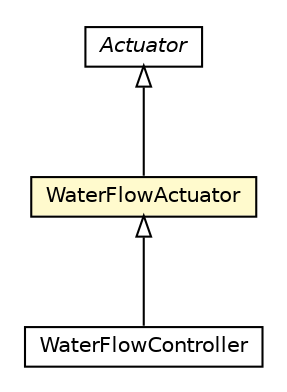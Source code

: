 #!/usr/local/bin/dot
#
# Class diagram 
# Generated by UMLGraph version R5_6-24-gf6e263 (http://www.umlgraph.org/)
#

digraph G {
	edge [fontname="Helvetica",fontsize=10,labelfontname="Helvetica",labelfontsize=10];
	node [fontname="Helvetica",fontsize=10,shape=plaintext];
	nodesep=0.25;
	ranksep=0.5;
	// org.universAAL.ontology.device.WaterFlowController
	c8534459 [label=<<table title="org.universAAL.ontology.device.WaterFlowController" border="0" cellborder="1" cellspacing="0" cellpadding="2" port="p" href="./WaterFlowController.html">
		<tr><td><table border="0" cellspacing="0" cellpadding="1">
<tr><td align="center" balign="center"> WaterFlowController </td></tr>
		</table></td></tr>
		</table>>, URL="./WaterFlowController.html", fontname="Helvetica", fontcolor="black", fontsize=10.0];
	// org.universAAL.ontology.device.WaterFlowActuator
	c8534468 [label=<<table title="org.universAAL.ontology.device.WaterFlowActuator" border="0" cellborder="1" cellspacing="0" cellpadding="2" port="p" bgcolor="lemonChiffon" href="./WaterFlowActuator.html">
		<tr><td><table border="0" cellspacing="0" cellpadding="1">
<tr><td align="center" balign="center"> WaterFlowActuator </td></tr>
		</table></td></tr>
		</table>>, URL="./WaterFlowActuator.html", fontname="Helvetica", fontcolor="black", fontsize=10.0];
	// org.universAAL.ontology.device.Actuator
	c8534509 [label=<<table title="org.universAAL.ontology.device.Actuator" border="0" cellborder="1" cellspacing="0" cellpadding="2" port="p" href="./Actuator.html">
		<tr><td><table border="0" cellspacing="0" cellpadding="1">
<tr><td align="center" balign="center"><font face="Helvetica-Oblique"> Actuator </font></td></tr>
		</table></td></tr>
		</table>>, URL="./Actuator.html", fontname="Helvetica", fontcolor="black", fontsize=10.0];
	//org.universAAL.ontology.device.WaterFlowController extends org.universAAL.ontology.device.WaterFlowActuator
	c8534468:p -> c8534459:p [dir=back,arrowtail=empty];
	//org.universAAL.ontology.device.WaterFlowActuator extends org.universAAL.ontology.device.Actuator
	c8534509:p -> c8534468:p [dir=back,arrowtail=empty];
}

